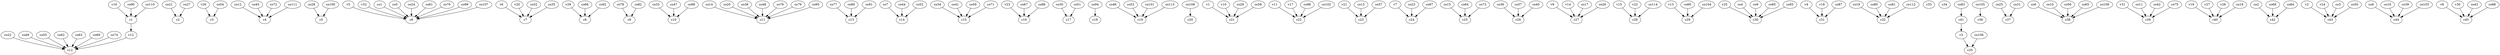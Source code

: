 strict digraph  {
c1;
c2;
c3;
c4;
c5;
c6;
c7;
c8;
c9;
c10;
c11;
c12;
c13;
c14;
c15;
c16;
c17;
c18;
c19;
c20;
c21;
c22;
c23;
c24;
c25;
c26;
c27;
c28;
c29;
c30;
c31;
c32;
c33;
c34;
c35;
c36;
c37;
c38;
c39;
c40;
c41;
c42;
c43;
c44;
c45;
v1;
v2;
v3;
v4;
v5;
v6;
v7;
v8;
v9;
v10;
v11;
v12;
v13;
v14;
v15;
v16;
v17;
v18;
v19;
v20;
v21;
v22;
v23;
v24;
v25;
v26;
v27;
v28;
v29;
v30;
v31;
v32;
co1;
co2;
co3;
co4;
co5;
co6;
co7;
co8;
co9;
co10;
co11;
co12;
co13;
co14;
co15;
co16;
co17;
co18;
co19;
co20;
co21;
co22;
co23;
co24;
co25;
co26;
co27;
co28;
co29;
co30;
co31;
co32;
co33;
co34;
co35;
co36;
co37;
co38;
co39;
co40;
co41;
co42;
co43;
co44;
co45;
co46;
co47;
co48;
co49;
co50;
co51;
co52;
co53;
co54;
co55;
co56;
co57;
co58;
co59;
co60;
co61;
co62;
co63;
co64;
co65;
co66;
co67;
co68;
co69;
co70;
co71;
co72;
co73;
co74;
co75;
co76;
co77;
co78;
co79;
co80;
co81;
co82;
co83;
co84;
co85;
co86;
co87;
co88;
co89;
co90;
co91;
co92;
co93;
co94;
co95;
co96;
co97;
co98;
co99;
co100;
co101;
co102;
co103;
co104;
co105;
co106;
co107;
co108;
co109;
co110;
co111;
co112;
co113;
co114;
c1 -> v12  [weight=1];
c41 -> v3  [weight=1];
v1 -> c21  [weight=1];
v2 -> c43  [weight=1];
v3 -> c35  [weight=1];
v4 -> c31  [weight=1];
v5 -> c6  [weight=1];
v6 -> c7  [weight=1];
v7 -> c24  [weight=1];
v8 -> c45  [weight=1];
v9 -> c27  [weight=1];
v10 -> c21  [weight=1];
v11 -> c22  [weight=1];
v12 -> c12  [weight=1];
v13 -> c29  [weight=1];
v14 -> c27  [weight=1];
v15 -> c28  [weight=1];
v16 -> c1  [weight=1];
v17 -> c22  [weight=1];
v18 -> c31  [weight=1];
v19 -> c40  [weight=1];
v20 -> c7  [weight=1];
v21 -> c23  [weight=1];
v22 -> c28  [weight=1];
v23 -> c16  [weight=1];
v24 -> c43  [weight=1];
v25 -> c30  [weight=1];
v26 -> c3  [weight=1];
v27 -> c40  [weight=1];
v28 -> c40  [weight=1];
v29 -> c8  [weight=1];
v30 -> c45  [weight=1];
v31 -> c39  [weight=1];
v32 -> c6  [weight=1];
co1 -> c6  [weight=1];
co2 -> c42  [weight=1];
co3 -> c43  [weight=1];
co4 -> c30  [weight=1];
co5 -> c6  [weight=1];
co6 -> c38  [weight=1];
co7 -> c14  [weight=1];
co8 -> c44  [weight=1];
co9 -> c30  [weight=1];
co10 -> c38  [weight=1];
co11 -> c39  [weight=1];
co12 -> c4  [weight=1];
co13 -> c23  [weight=1];
co14 -> c11  [weight=1];
co15 -> c25  [weight=1];
co16 -> c44  [weight=1];
co17 -> c27  [weight=1];
co18 -> c40  [weight=1];
co19 -> c32  [weight=1];
co20 -> c11  [weight=1];
co21 -> c2  [weight=1];
co22 -> c12  [weight=1];
co23 -> c24  [weight=1];
co24 -> c6  [weight=1];
co25 -> c37  [weight=1];
co26 -> c27  [weight=1];
co27 -> c2  [weight=1];
co28 -> c5  [weight=1];
co29 -> c21  [weight=1];
co30 -> c17  [weight=1];
co31 -> c37  [weight=1];
co32 -> c7  [weight=1];
co33 -> c10  [weight=1];
co34 -> c15  [weight=1];
co35 -> c7  [weight=1];
co36 -> c26  [weight=1];
co37 -> c26  [weight=1];
co38 -> c11  [weight=1];
co39 -> c44  [weight=1];
co40 -> c26  [weight=1];
co41 -> c15  [weight=1];
co42 -> c39  [weight=1];
co43 -> c45  [weight=1];
co44 -> c14  [weight=1];
co45 -> c4  [weight=1];
co46 -> c19  [weight=1];
co47 -> c10  [weight=1];
co48 -> c11  [weight=1];
co49 -> c12  [weight=1];
co50 -> c43  [weight=1];
co51 -> c17  [weight=1];
co52 -> c14  [weight=1];
co53 -> c19  [weight=1];
co54 -> c3  [weight=1];
co55 -> c12  [weight=1];
co56 -> c38  [weight=1];
co57 -> c23  [weight=1];
co58 -> c21  [weight=1];
co59 -> c15  [weight=1];
co60 -> c29  [weight=1];
co61 -> c6  [weight=1];
co62 -> c12  [weight=1];
co63 -> c12  [weight=1];
co64 -> c25  [weight=1];
co65 -> c38  [weight=1];
co66 -> c8  [weight=1];
co67 -> c16  [weight=1];
co68 -> c42  [weight=1];
co69 -> c12  [weight=1];
co70 -> c6  [weight=1];
co71 -> c15  [weight=1];
co72 -> c4  [weight=1];
co73 -> c25  [weight=1];
co74 -> c12  [weight=1];
co75 -> c39  [weight=1];
co76 -> c11  [weight=1];
co77 -> c13  [weight=1];
co78 -> c9  [weight=1];
co79 -> c11  [weight=1];
co80 -> c32  [weight=1];
co81 -> c32  [weight=1];
co82 -> c9  [weight=1];
co83 -> c41  [weight=1];
co84 -> c42  [weight=1];
co85 -> c30  [weight=1];
co86 -> c16  [weight=1];
co87 -> c31  [weight=1];
co88 -> c45  [weight=1];
co89 -> c13  [weight=1];
co90 -> c1  [weight=1];
co91 -> c13  [weight=1];
co92 -> c8  [weight=1];
co93 -> c30  [weight=1];
co94 -> c18  [weight=1];
co95 -> c11  [weight=1];
co96 -> c22  [weight=1];
co97 -> c24  [weight=1];
co98 -> c10  [weight=1];
co99 -> c6  [weight=1];
co100 -> c5  [weight=1];
co101 -> c19  [weight=1];
co102 -> c22  [weight=1];
co103 -> c44  [weight=1];
co104 -> c29  [weight=1];
co105 -> c36  [weight=1];
co106 -> c35  [weight=1];
co107 -> c6  [weight=1];
co108 -> c20  [weight=1];
co109 -> c38  [weight=1];
co110 -> c1  [weight=1];
co111 -> c4  [weight=1];
co112 -> c32  [weight=1];
co113 -> c19  [weight=1];
co114 -> c28  [weight=1];
}
